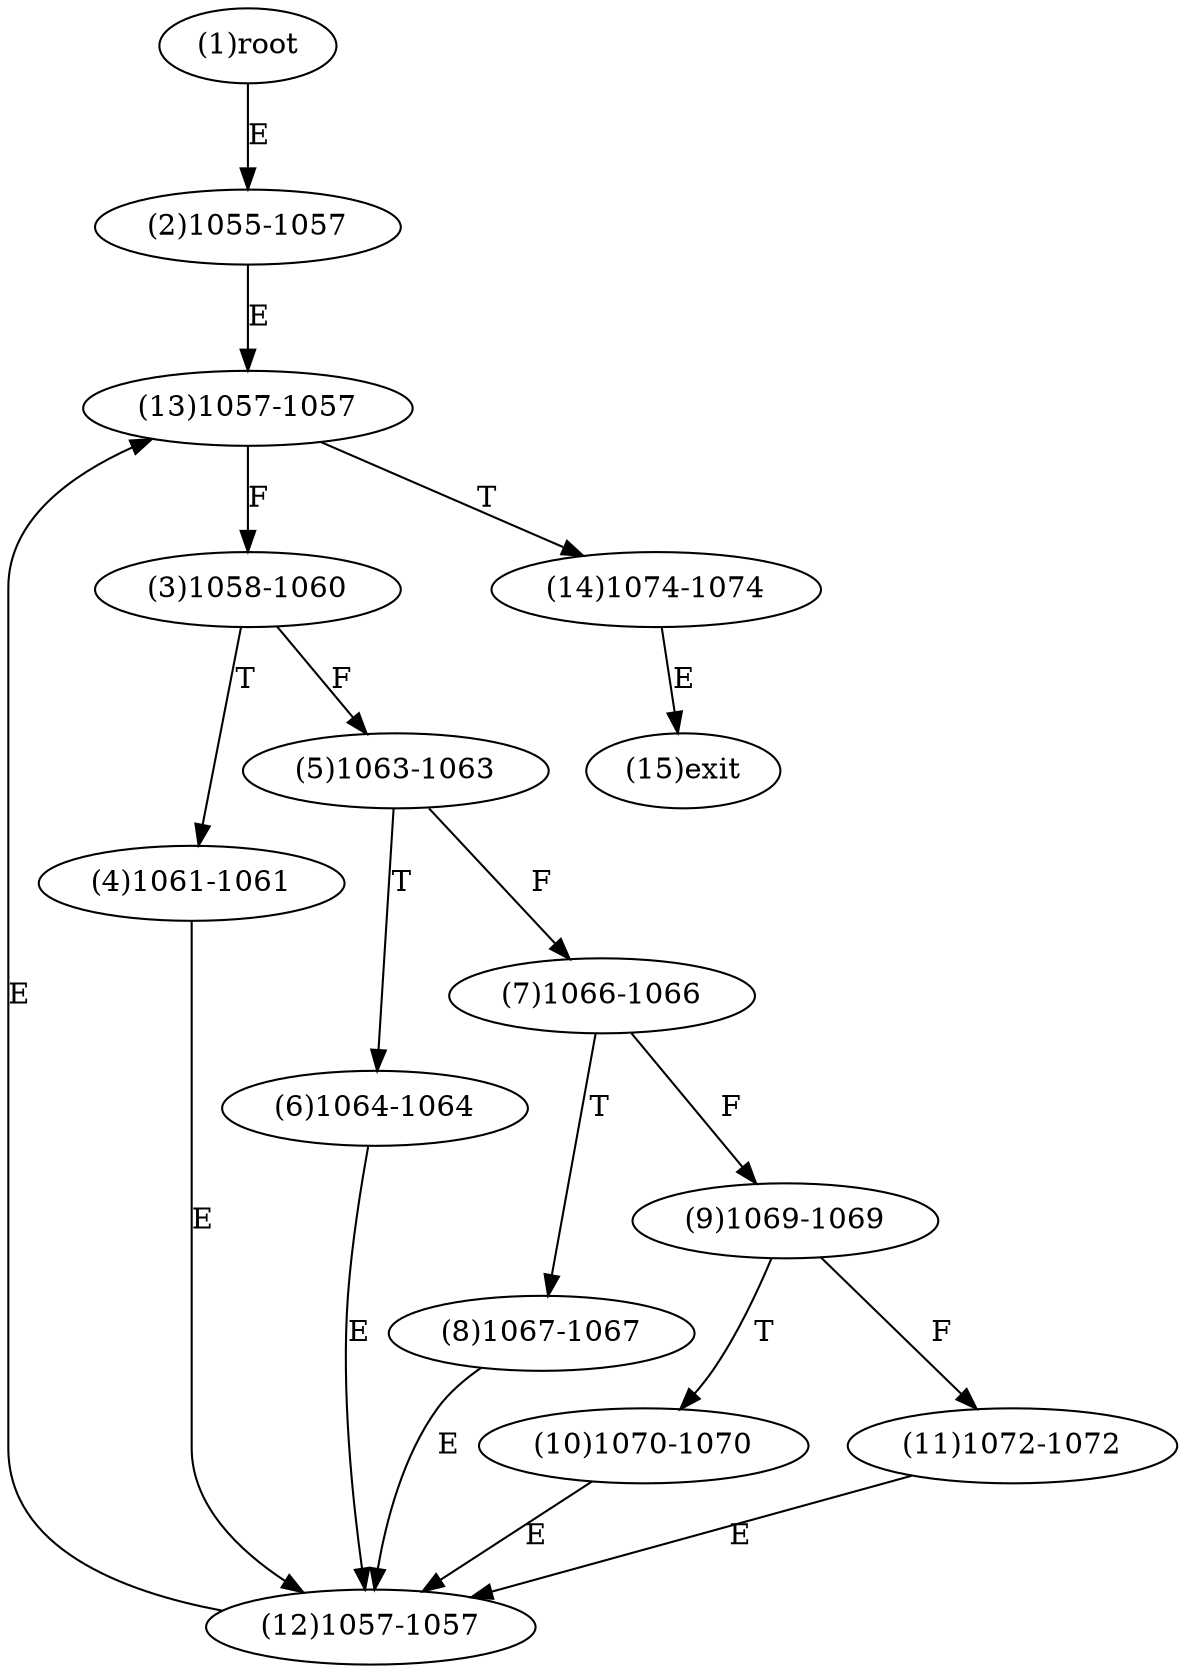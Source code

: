 digraph "" { 
1[ label="(1)root"];
2[ label="(2)1055-1057"];
3[ label="(3)1058-1060"];
4[ label="(4)1061-1061"];
5[ label="(5)1063-1063"];
6[ label="(6)1064-1064"];
7[ label="(7)1066-1066"];
8[ label="(8)1067-1067"];
9[ label="(9)1069-1069"];
10[ label="(10)1070-1070"];
11[ label="(11)1072-1072"];
12[ label="(12)1057-1057"];
13[ label="(13)1057-1057"];
14[ label="(14)1074-1074"];
15[ label="(15)exit"];
1->2[ label="E"];
2->13[ label="E"];
3->5[ label="F"];
3->4[ label="T"];
4->12[ label="E"];
5->7[ label="F"];
5->6[ label="T"];
6->12[ label="E"];
7->9[ label="F"];
7->8[ label="T"];
8->12[ label="E"];
9->11[ label="F"];
9->10[ label="T"];
10->12[ label="E"];
11->12[ label="E"];
12->13[ label="E"];
13->3[ label="F"];
13->14[ label="T"];
14->15[ label="E"];
}